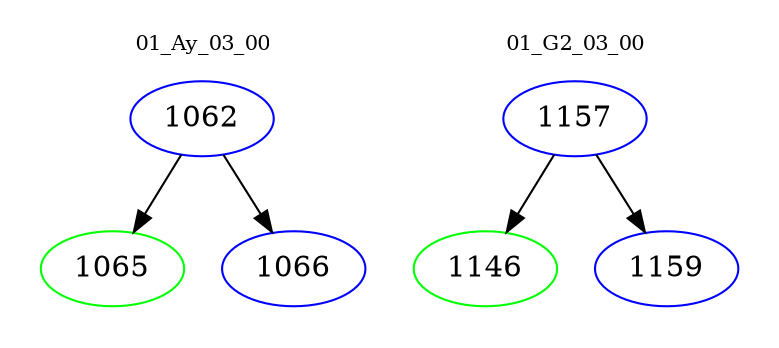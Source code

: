 digraph{
subgraph cluster_0 {
color = white
label = "01_Ay_03_00";
fontsize=10;
T0_1062 [label="1062", color="blue"]
T0_1062 -> T0_1065 [color="black"]
T0_1065 [label="1065", color="green"]
T0_1062 -> T0_1066 [color="black"]
T0_1066 [label="1066", color="blue"]
}
subgraph cluster_1 {
color = white
label = "01_G2_03_00";
fontsize=10;
T1_1157 [label="1157", color="blue"]
T1_1157 -> T1_1146 [color="black"]
T1_1146 [label="1146", color="green"]
T1_1157 -> T1_1159 [color="black"]
T1_1159 [label="1159", color="blue"]
}
}
